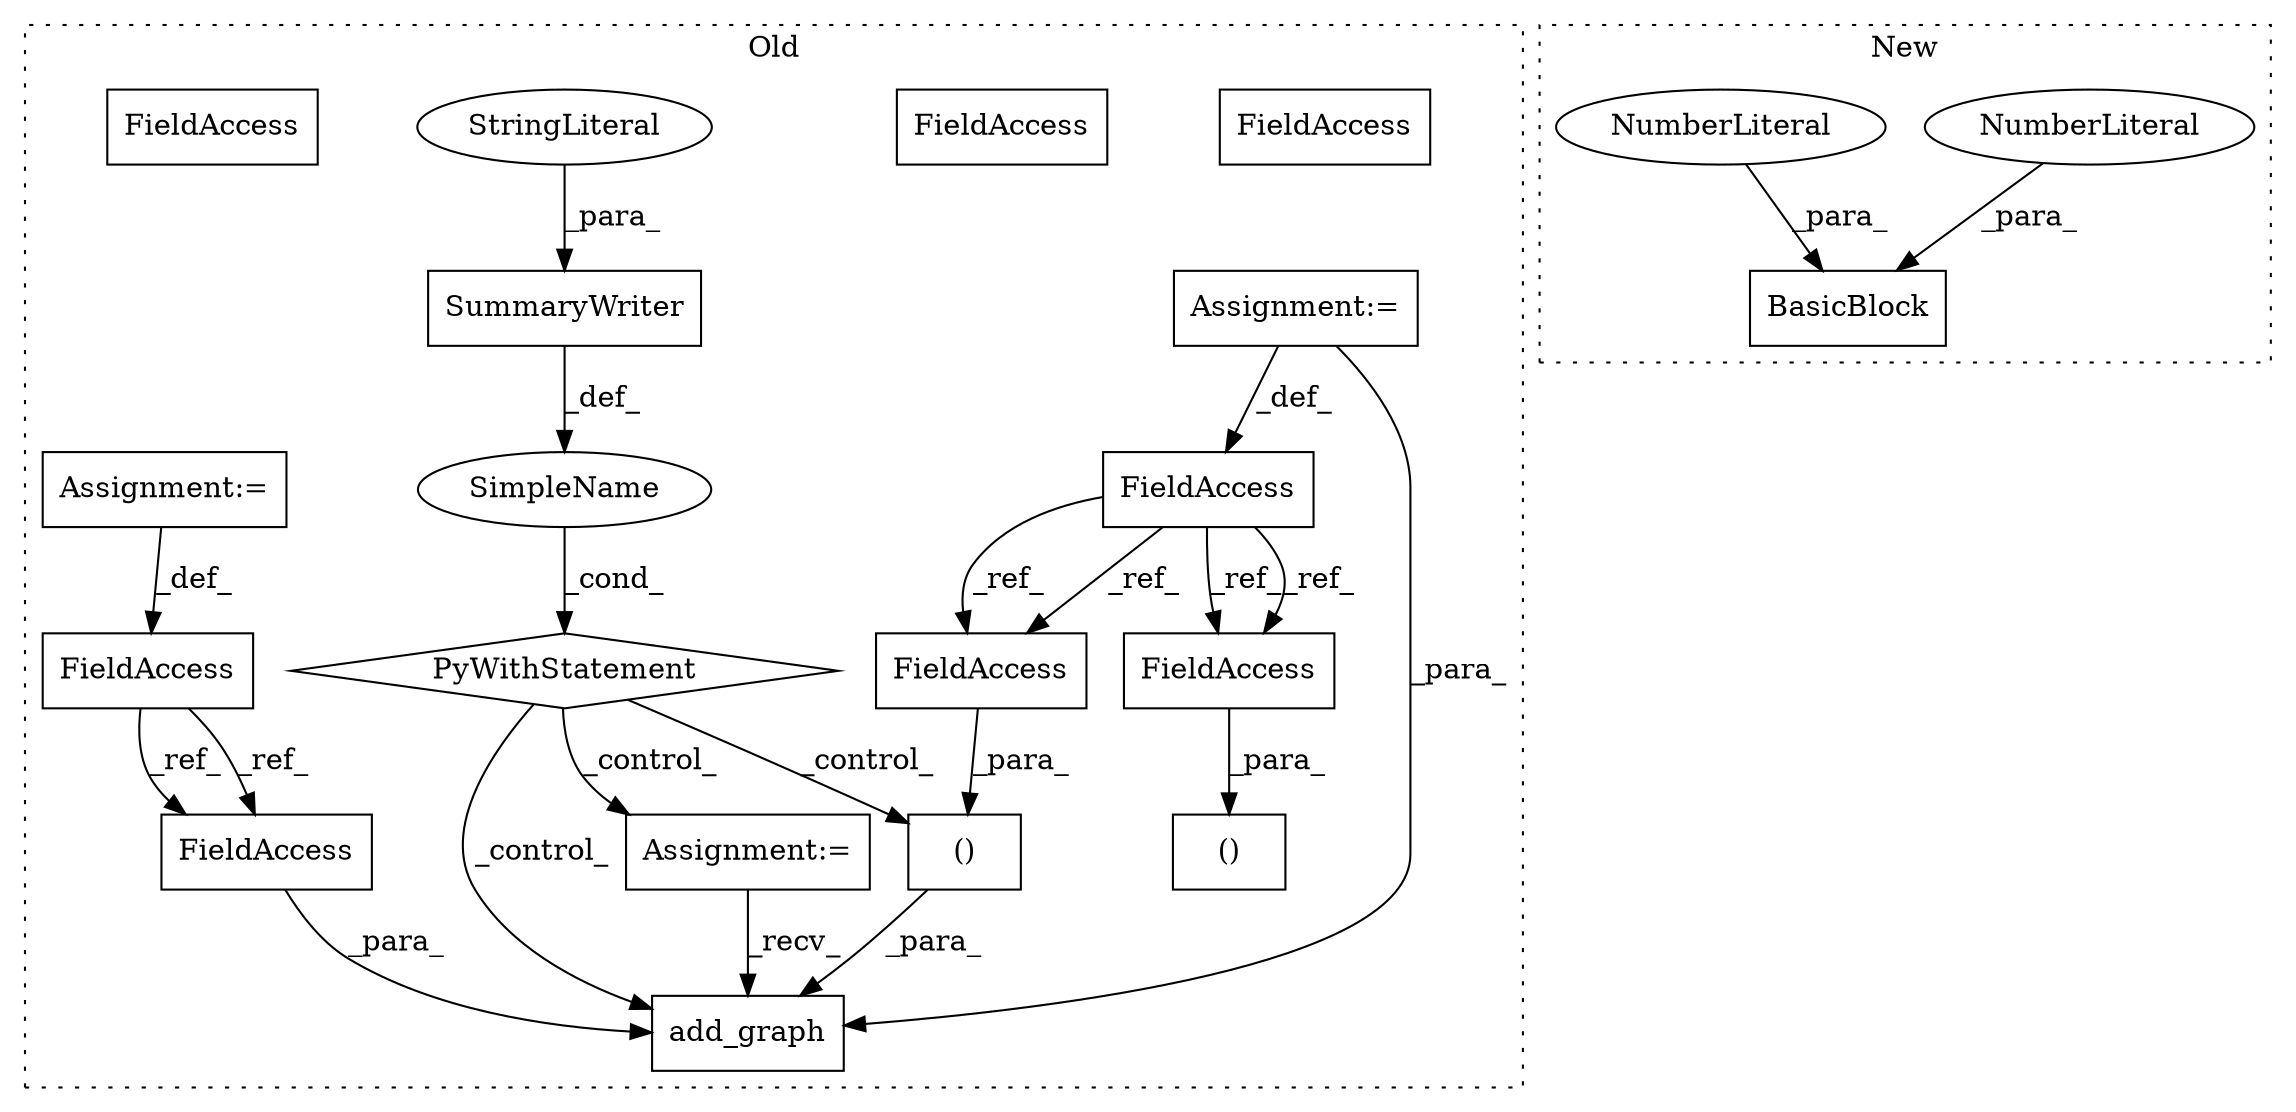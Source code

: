 digraph G {
subgraph cluster0 {
1 [label="()" a="106" s="4342" l="35" shape="box"];
5 [label="SimpleName" a="42" s="" l="" shape="ellipse"];
6 [label="PyWithStatement" a="104" s="4233,4264" l="10,2" shape="diamond"];
7 [label="FieldAccess" a="22" s="3989" l="11" shape="box"];
8 [label="()" a="106" s="4166" l="35" shape="box"];
9 [label="FieldAccess" a="22" s="4190" l="11" shape="box"];
10 [label="FieldAccess" a="22" s="4366" l="11" shape="box"];
11 [label="Assignment:=" a="7" s="4000" l="1" shape="box"];
12 [label="SummaryWriter" a="32" s="4243,4263" l="14,1" shape="box"];
13 [label="StringLiteral" a="45" s="4257" l="6" shape="ellipse"];
14 [label="Assignment:=" a="7" s="4308" l="1" shape="box"];
15 [label="add_graph" a="32" s="4319,4377" l="10,2" shape="box"];
16 [label="FieldAccess" a="22" s="4215" l="5" shape="box"];
17 [label="FieldAccess" a="22" s="4329" l="5" shape="box"];
18 [label="Assignment:=" a="7" s="4220" l="1" shape="box"];
19 [label="FieldAccess" a="22" s="4329" l="5" shape="box"];
20 [label="FieldAccess" a="22" s="4190" l="11" shape="box"];
21 [label="FieldAccess" a="22" s="4366" l="11" shape="box"];
label = "Old";
style="dotted";
}
subgraph cluster1 {
2 [label="BasicBlock" a="32" s="2818,2832" l="11,1" shape="box"];
3 [label="NumberLiteral" a="34" s="2831" l="1" shape="ellipse"];
4 [label="NumberLiteral" a="34" s="2829" l="1" shape="ellipse"];
label = "New";
style="dotted";
}
1 -> 15 [label="_para_"];
3 -> 2 [label="_para_"];
4 -> 2 [label="_para_"];
5 -> 6 [label="_cond_"];
6 -> 1 [label="_control_"];
6 -> 14 [label="_control_"];
6 -> 15 [label="_control_"];
7 -> 21 [label="_ref_"];
7 -> 21 [label="_ref_"];
7 -> 20 [label="_ref_"];
7 -> 20 [label="_ref_"];
11 -> 7 [label="_def_"];
11 -> 15 [label="_para_"];
12 -> 5 [label="_def_"];
13 -> 12 [label="_para_"];
14 -> 15 [label="_recv_"];
16 -> 19 [label="_ref_"];
16 -> 19 [label="_ref_"];
18 -> 16 [label="_def_"];
19 -> 15 [label="_para_"];
20 -> 8 [label="_para_"];
21 -> 1 [label="_para_"];
}
